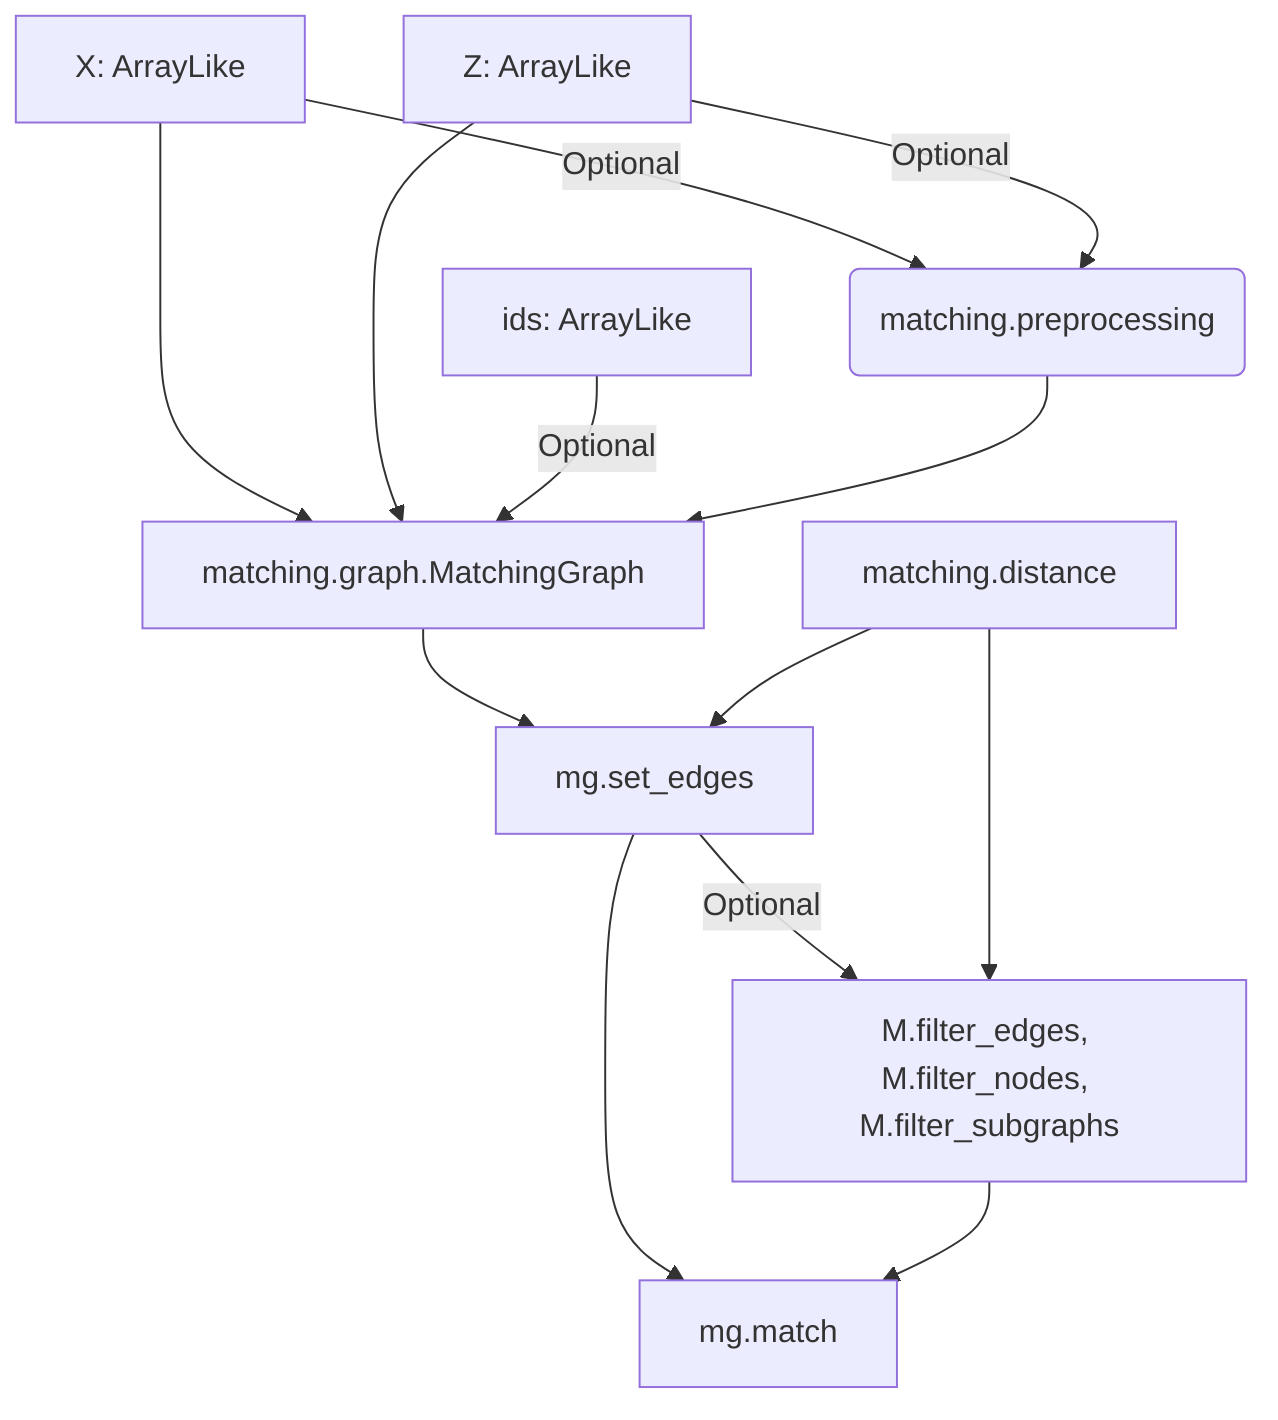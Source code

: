 flowchart TD
    X --> M[matching.graph.MatchingGraph]
    Z --> M
    I[ids: ArrayLike] --> |Optional| M
    X[X: ArrayLike] --> |Optional| P(matching.preprocessing)
    P --> M
    Z[Z: ArrayLike] --> |Optional| P
    M --> S[mg.set_edges]
    D[matching.distance] --> S
    S --> |Optional| F[M.filter_edges, M.filter_nodes, M.filter_subgraphs]
    D --> F
    S --> G[mg.match]
    F --> G
